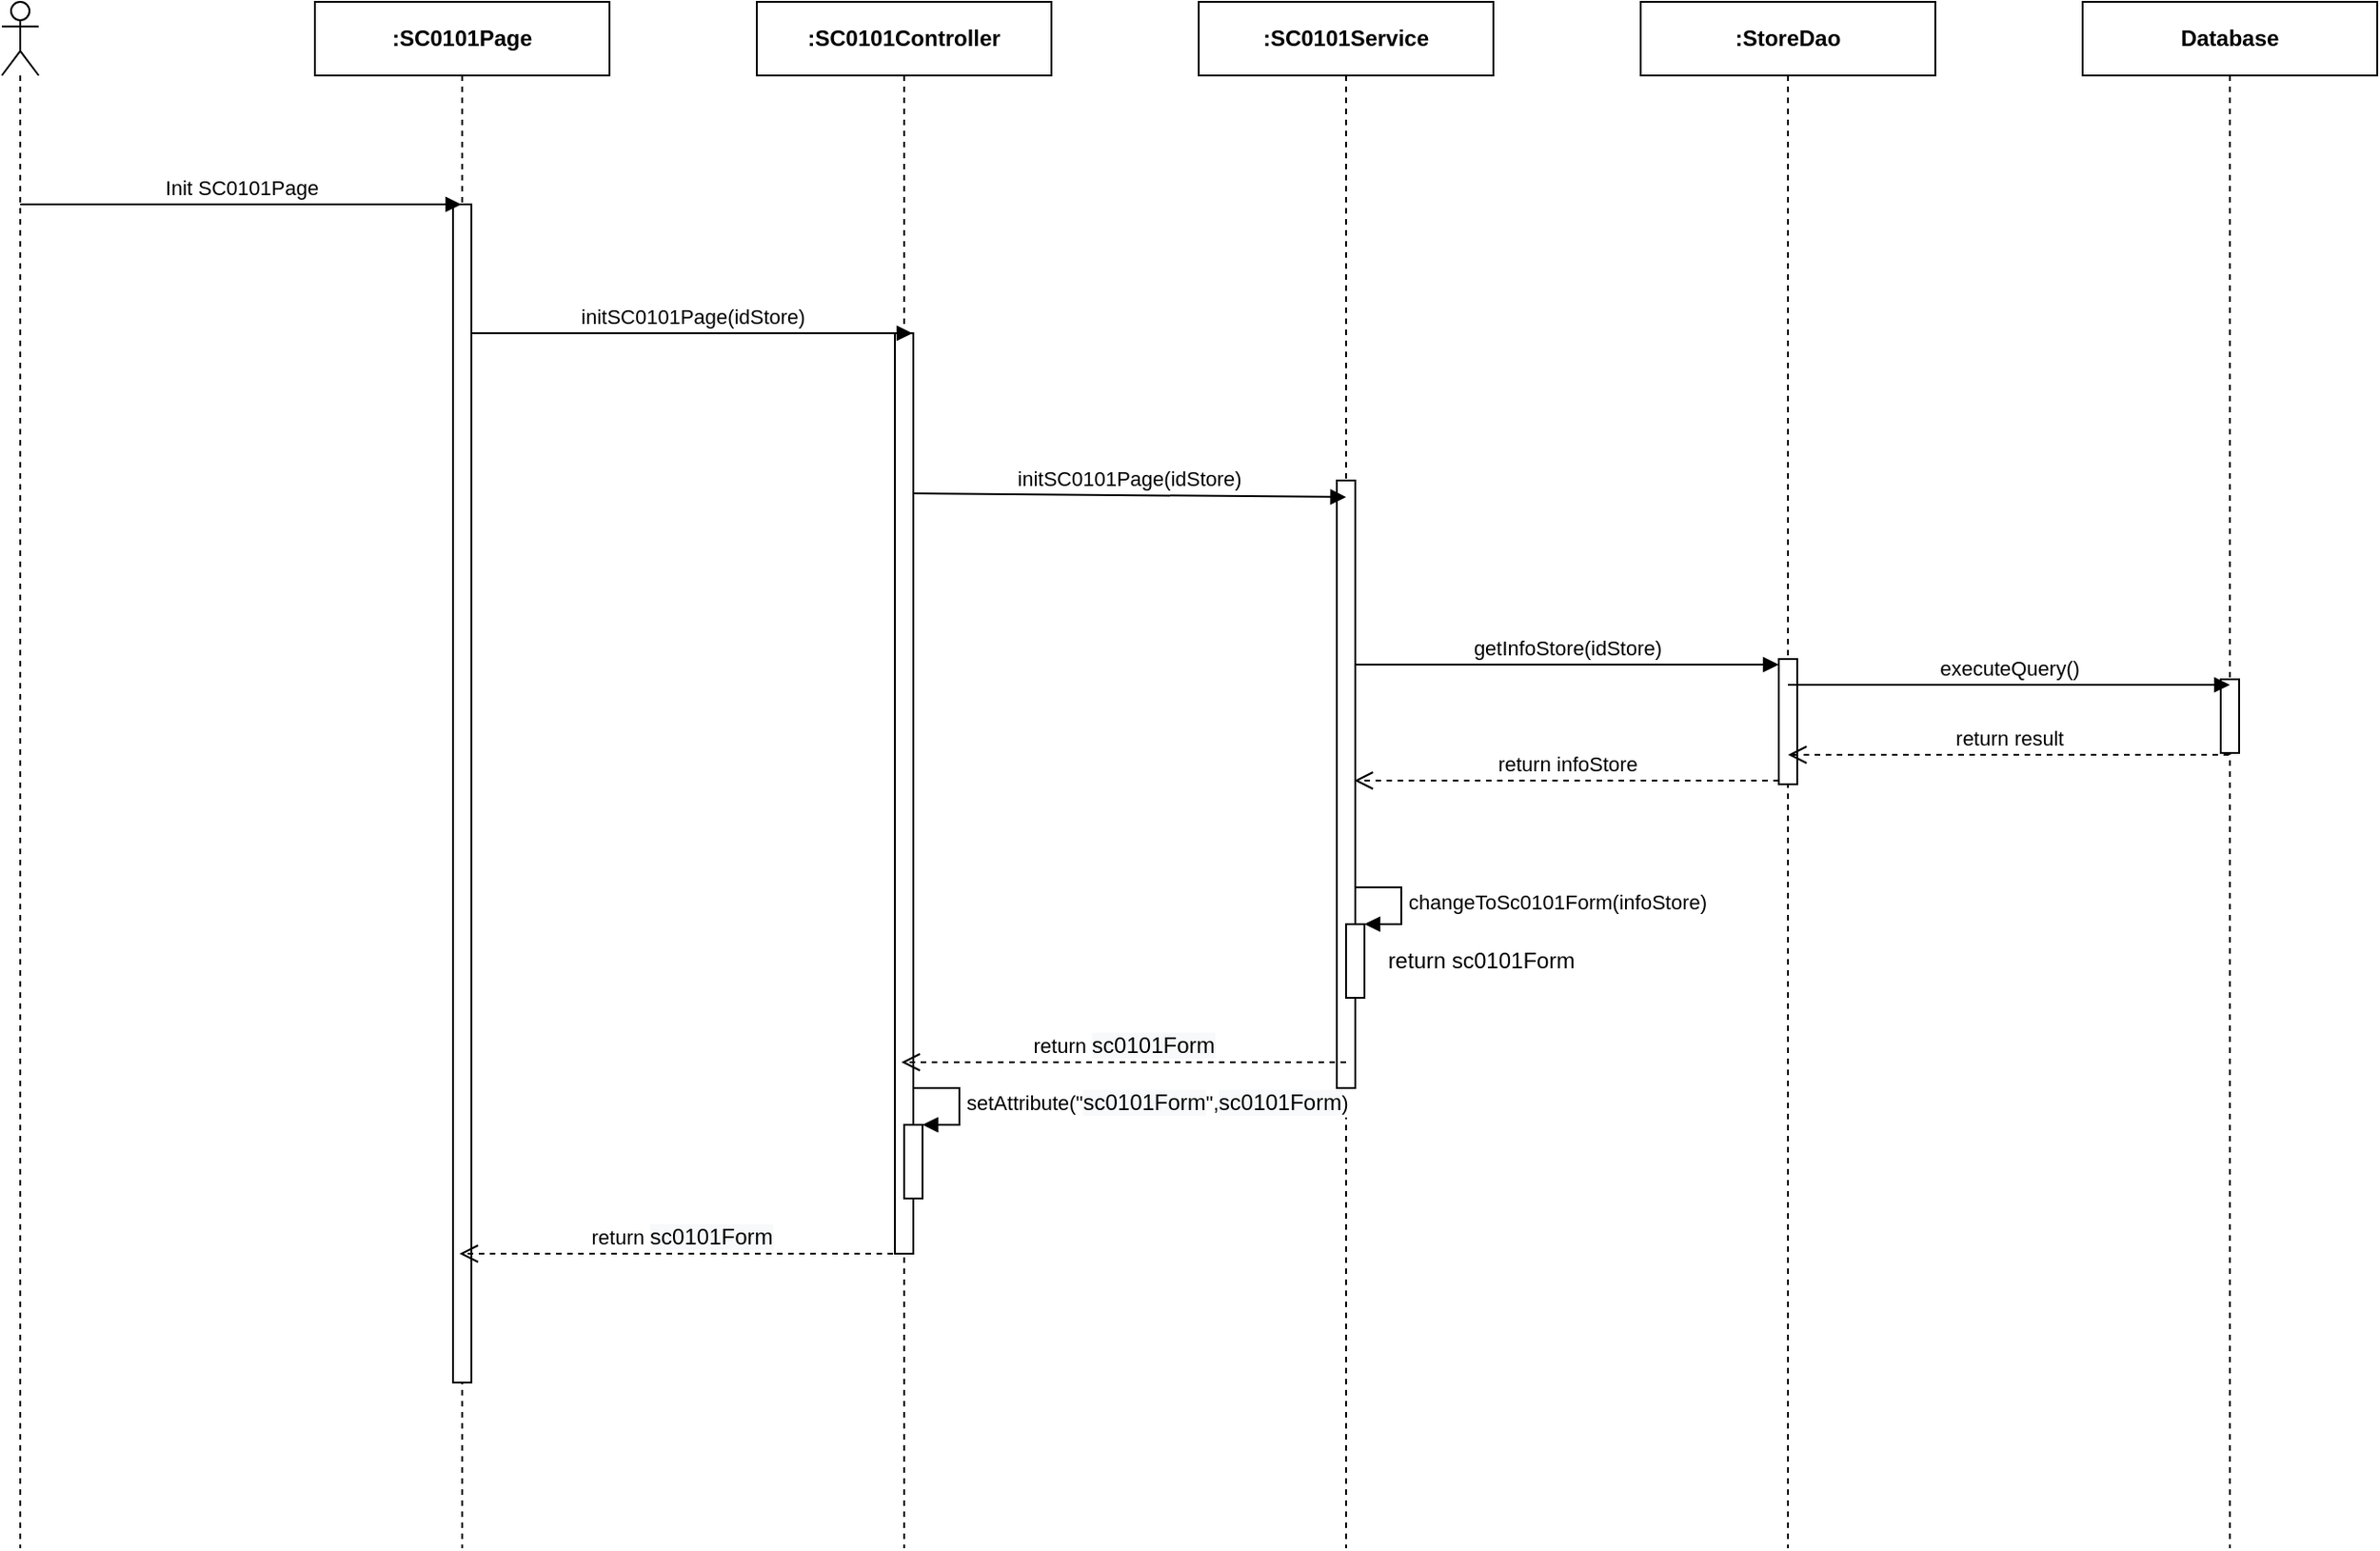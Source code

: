 <mxfile version="14.4.3" type="device" pages="7"><diagram id="pxAPyZuH0A7tJTUks34P" name="Ev01"><mxGraphModel dx="1346" dy="748" grid="1" gridSize="10" guides="1" tooltips="1" connect="1" arrows="1" fold="1" page="1" pageScale="1" pageWidth="850" pageHeight="1100" math="0" shadow="0"><root><mxCell id="0"/><mxCell id="1" parent="0"/><mxCell id="2f_CRd-rj9Xghr50PK_8-1" value="" style="shape=umlLifeline;participant=umlActor;perimeter=lifelinePerimeter;whiteSpace=wrap;html=1;container=1;collapsible=0;recursiveResize=0;verticalAlign=top;spacingTop=36;outlineConnect=0;" parent="1" vertex="1"><mxGeometry x="310" y="80" width="20" height="840" as="geometry"/></mxCell><mxCell id="2f_CRd-rj9Xghr50PK_8-2" value="&lt;b&gt;:SC0101Page&lt;/b&gt;" style="shape=umlLifeline;perimeter=lifelinePerimeter;whiteSpace=wrap;html=1;container=1;collapsible=0;recursiveResize=0;outlineConnect=0;" parent="1" vertex="1"><mxGeometry x="480" y="80" width="160" height="840" as="geometry"/></mxCell><mxCell id="2f_CRd-rj9Xghr50PK_8-3" value="" style="html=1;points=[];perimeter=orthogonalPerimeter;" parent="2f_CRd-rj9Xghr50PK_8-2" vertex="1"><mxGeometry x="75" y="110" width="10" height="640" as="geometry"/></mxCell><mxCell id="2f_CRd-rj9Xghr50PK_8-4" value="&lt;b&gt;:StoreDao&lt;/b&gt;" style="shape=umlLifeline;perimeter=lifelinePerimeter;whiteSpace=wrap;html=1;container=1;collapsible=0;recursiveResize=0;outlineConnect=0;" parent="1" vertex="1"><mxGeometry x="1200" y="80" width="160" height="840" as="geometry"/></mxCell><mxCell id="2f_CRd-rj9Xghr50PK_8-5" value="" style="html=1;points=[];perimeter=orthogonalPerimeter;" parent="2f_CRd-rj9Xghr50PK_8-4" vertex="1"><mxGeometry x="75" y="357" width="10" height="68" as="geometry"/></mxCell><mxCell id="2f_CRd-rj9Xghr50PK_8-26" value="getInfoStore(idStore)" style="html=1;verticalAlign=bottom;endArrow=block;entryX=0;entryY=0;" parent="2f_CRd-rj9Xghr50PK_8-4" edge="1"><mxGeometry relative="1" as="geometry"><mxPoint x="-155.5" y="360" as="sourcePoint"/><mxPoint x="75" y="360" as="targetPoint"/></mxGeometry></mxCell><mxCell id="2f_CRd-rj9Xghr50PK_8-27" value="return infoStore" style="html=1;verticalAlign=bottom;endArrow=open;dashed=1;endSize=8;exitX=0;exitY=0.95;" parent="2f_CRd-rj9Xghr50PK_8-4" edge="1"><mxGeometry relative="1" as="geometry"><mxPoint x="-155.5" y="423.0" as="targetPoint"/><mxPoint x="75" y="423" as="sourcePoint"/></mxGeometry></mxCell><mxCell id="2f_CRd-rj9Xghr50PK_8-6" value="&lt;b&gt;:&lt;/b&gt;&lt;b&gt;SC0101&lt;/b&gt;&lt;b&gt;Service&lt;/b&gt;" style="shape=umlLifeline;perimeter=lifelinePerimeter;whiteSpace=wrap;html=1;container=1;collapsible=0;recursiveResize=0;outlineConnect=0;" parent="1" vertex="1"><mxGeometry x="960" y="80" width="160" height="840" as="geometry"/></mxCell><mxCell id="2f_CRd-rj9Xghr50PK_8-7" value="" style="html=1;points=[];perimeter=orthogonalPerimeter;" parent="2f_CRd-rj9Xghr50PK_8-6" vertex="1"><mxGeometry x="75" y="260" width="10" height="330" as="geometry"/></mxCell><mxCell id="2f_CRd-rj9Xghr50PK_8-8" value="&lt;b&gt;:SC0101Controller&lt;/b&gt;" style="shape=umlLifeline;perimeter=lifelinePerimeter;whiteSpace=wrap;html=1;container=1;collapsible=0;recursiveResize=0;outlineConnect=0;" parent="1" vertex="1"><mxGeometry x="720" y="80" width="160" height="840" as="geometry"/></mxCell><mxCell id="2f_CRd-rj9Xghr50PK_8-9" value="" style="html=1;points=[];perimeter=orthogonalPerimeter;" parent="2f_CRd-rj9Xghr50PK_8-8" vertex="1"><mxGeometry x="75" y="180" width="10" height="500" as="geometry"/></mxCell><mxCell id="2f_CRd-rj9Xghr50PK_8-12" value="Init SC0101Page" style="html=1;verticalAlign=bottom;endArrow=block;" parent="1" target="2f_CRd-rj9Xghr50PK_8-2" edge="1"><mxGeometry width="80" relative="1" as="geometry"><mxPoint x="320" y="190" as="sourcePoint"/><mxPoint x="400" y="190" as="targetPoint"/></mxGeometry></mxCell><mxCell id="2f_CRd-rj9Xghr50PK_8-13" value="initSC0101Page(idStore)" style="html=1;verticalAlign=bottom;endArrow=block;" parent="1" edge="1"><mxGeometry width="80" relative="1" as="geometry"><mxPoint x="565" y="260.0" as="sourcePoint"/><mxPoint x="804.5" y="260.0" as="targetPoint"/></mxGeometry></mxCell><mxCell id="2f_CRd-rj9Xghr50PK_8-14" value="initSC0101Page(idStore)" style="html=1;verticalAlign=bottom;endArrow=block;" parent="1" edge="1"><mxGeometry relative="1" as="geometry"><mxPoint x="805" y="347.0" as="sourcePoint"/><mxPoint x="1040" y="349" as="targetPoint"/></mxGeometry></mxCell><mxCell id="2f_CRd-rj9Xghr50PK_8-15" value="return&amp;nbsp;&lt;span style=&quot;font-size: 12px ; background-color: rgb(248 , 249 , 250)&quot;&gt;sc0101Form&lt;/span&gt;" style="html=1;verticalAlign=bottom;endArrow=open;dashed=1;endSize=8;" parent="1" edge="1"><mxGeometry relative="1" as="geometry"><mxPoint x="798.5" y="656.0" as="targetPoint"/><mxPoint x="1040" y="656" as="sourcePoint"/></mxGeometry></mxCell><mxCell id="2f_CRd-rj9Xghr50PK_8-22" value="" style="html=1;points=[];perimeter=orthogonalPerimeter;" parent="1" vertex="1"><mxGeometry x="1040" y="581" width="10" height="40" as="geometry"/></mxCell><mxCell id="2f_CRd-rj9Xghr50PK_8-23" value="changeToSc0101Form(infoStore)" style="edgeStyle=orthogonalEdgeStyle;html=1;align=left;spacingLeft=2;endArrow=block;rounded=0;entryX=1;entryY=0;" parent="1" target="2f_CRd-rj9Xghr50PK_8-22" edge="1"><mxGeometry relative="1" as="geometry"><mxPoint x="1045" y="561" as="sourcePoint"/><Array as="points"><mxPoint x="1070" y="561"/></Array></mxGeometry></mxCell><mxCell id="2f_CRd-rj9Xghr50PK_8-24" value="return sc0101Form" style="text;html=1;align=center;verticalAlign=middle;resizable=0;points=[];autosize=1;" parent="1" vertex="1"><mxGeometry x="1053" y="591" width="120" height="20" as="geometry"/></mxCell><mxCell id="LEzhXwrcYxAL3WLPRNNw-1" value="&lt;b&gt;Database&lt;/b&gt;" style="shape=umlLifeline;perimeter=lifelinePerimeter;whiteSpace=wrap;html=1;container=1;collapsible=0;recursiveResize=0;outlineConnect=0;" parent="1" vertex="1"><mxGeometry x="1440" y="80" width="160" height="840" as="geometry"/></mxCell><mxCell id="LEzhXwrcYxAL3WLPRNNw-2" value="" style="html=1;points=[];perimeter=orthogonalPerimeter;" parent="LEzhXwrcYxAL3WLPRNNw-1" vertex="1"><mxGeometry x="75" y="368" width="10" height="40" as="geometry"/></mxCell><mxCell id="LEzhXwrcYxAL3WLPRNNw-3" value="executeQuery()" style="html=1;verticalAlign=bottom;endArrow=block;" parent="1" edge="1"><mxGeometry relative="1" as="geometry"><mxPoint x="1280" y="451" as="sourcePoint"/><mxPoint x="1520" y="451" as="targetPoint"/></mxGeometry></mxCell><mxCell id="LEzhXwrcYxAL3WLPRNNw-4" value="return result" style="html=1;verticalAlign=bottom;endArrow=open;dashed=1;endSize=8;" parent="1" edge="1"><mxGeometry relative="1" as="geometry"><mxPoint x="1280" y="489" as="targetPoint"/><mxPoint x="1519.5" y="489" as="sourcePoint"/></mxGeometry></mxCell><mxCell id="0GzT_s09JgMXfGGX6SXz-1" value="return&amp;nbsp;&lt;span style=&quot;font-size: 12px ; background-color: rgb(248 , 249 , 250)&quot;&gt;sc0101Form&lt;/span&gt;" style="html=1;verticalAlign=bottom;endArrow=open;dashed=1;endSize=8;" parent="1" edge="1"><mxGeometry relative="1" as="geometry"><mxPoint x="558.5" y="760.0" as="targetPoint"/><mxPoint x="800" y="760" as="sourcePoint"/></mxGeometry></mxCell><mxCell id="H6Nfmaf7d0zz5fztSeAN-1" value="" style="html=1;points=[];perimeter=orthogonalPerimeter;" vertex="1" parent="1"><mxGeometry x="800" y="690.0" width="10" height="40" as="geometry"/></mxCell><mxCell id="H6Nfmaf7d0zz5fztSeAN-2" value="setAttribute(&quot;&lt;span style=&quot;font-size: 12px ; text-align: center ; background-color: rgb(248 , 249 , 250)&quot;&gt;sc0101Form&lt;/span&gt;&quot;,&lt;span style=&quot;font-size: 12px ; text-align: center ; background-color: rgb(248 , 249 , 250)&quot;&gt;sc0101Form&lt;/span&gt;)" style="edgeStyle=orthogonalEdgeStyle;html=1;align=left;spacingLeft=2;endArrow=block;rounded=0;entryX=1;entryY=0;" edge="1" parent="1" target="H6Nfmaf7d0zz5fztSeAN-1"><mxGeometry relative="1" as="geometry"><mxPoint x="805" y="670" as="sourcePoint"/><Array as="points"><mxPoint x="830" y="670.0"/></Array></mxGeometry></mxCell></root></mxGraphModel></diagram><diagram id="U42TMMrexrNcMdw-oVGy" name="Ev02"><mxGraphModel dx="1346" dy="748" grid="1" gridSize="10" guides="1" tooltips="1" connect="1" arrows="1" fold="1" page="1" pageScale="1" pageWidth="850" pageHeight="1100" math="0" shadow="0"><root><mxCell id="WzPLBZ7UQiExCuRHvYpu-0"/><mxCell id="WzPLBZ7UQiExCuRHvYpu-1" parent="WzPLBZ7UQiExCuRHvYpu-0"/><mxCell id="XwIDMw8iYYp42lEtD9Hl-0" value="" style="shape=umlLifeline;participant=umlActor;perimeter=lifelinePerimeter;whiteSpace=wrap;html=1;container=1;collapsible=0;recursiveResize=0;verticalAlign=top;spacingTop=36;outlineConnect=0;" parent="WzPLBZ7UQiExCuRHvYpu-1" vertex="1"><mxGeometry x="310" y="80" width="20" height="320" as="geometry"/></mxCell><mxCell id="XwIDMw8iYYp42lEtD9Hl-1" value="&lt;b&gt;:SC0101Page&lt;/b&gt;" style="shape=umlLifeline;perimeter=lifelinePerimeter;whiteSpace=wrap;html=1;container=1;collapsible=0;recursiveResize=0;outlineConnect=0;" parent="WzPLBZ7UQiExCuRHvYpu-1" vertex="1"><mxGeometry x="480" y="80" width="160" height="320" as="geometry"/></mxCell><mxCell id="XwIDMw8iYYp42lEtD9Hl-2" value="" style="html=1;points=[];perimeter=orthogonalPerimeter;" parent="XwIDMw8iYYp42lEtD9Hl-1" vertex="1"><mxGeometry x="75" y="110" width="10" height="90" as="geometry"/></mxCell><mxCell id="XwIDMw8iYYp42lEtD9Hl-3" value="&lt;b&gt;:SC0100Page&lt;/b&gt;" style="shape=umlLifeline;perimeter=lifelinePerimeter;whiteSpace=wrap;html=1;container=1;collapsible=0;recursiveResize=0;outlineConnect=0;" parent="WzPLBZ7UQiExCuRHvYpu-1" vertex="1"><mxGeometry x="720" y="80" width="160" height="320" as="geometry"/></mxCell><mxCell id="XwIDMw8iYYp42lEtD9Hl-4" value="Click Button Back" style="html=1;verticalAlign=bottom;endArrow=block;" parent="WzPLBZ7UQiExCuRHvYpu-1" target="XwIDMw8iYYp42lEtD9Hl-1" edge="1"><mxGeometry width="80" relative="1" as="geometry"><mxPoint x="320" y="190" as="sourcePoint"/><mxPoint x="400" y="190" as="targetPoint"/></mxGeometry></mxCell><mxCell id="XwIDMw8iYYp42lEtD9Hl-8" value="changeScreen(&quot;SC0100&quot;)" style="html=1;verticalAlign=bottom;endArrow=block;" parent="WzPLBZ7UQiExCuRHvYpu-1" edge="1"><mxGeometry width="80" relative="1" as="geometry"><mxPoint x="560" y="279" as="sourcePoint"/><mxPoint x="799.5" y="279" as="targetPoint"/></mxGeometry></mxCell></root></mxGraphModel></diagram><diagram id="F6lg7BWRFIp37K4MxIbk" name="Ev03"><mxGraphModel dx="1346" dy="748" grid="1" gridSize="10" guides="1" tooltips="1" connect="1" arrows="1" fold="1" page="1" pageScale="1" pageWidth="850" pageHeight="1100" math="0" shadow="0"><root><mxCell id="VNstsj1RIyfpuTM6AW_m-0"/><mxCell id="VNstsj1RIyfpuTM6AW_m-1" parent="VNstsj1RIyfpuTM6AW_m-0"/><mxCell id="InuURYVwH8U3sh9BOYMj-0" value="" style="shape=umlLifeline;participant=umlActor;perimeter=lifelinePerimeter;whiteSpace=wrap;html=1;container=1;collapsible=0;recursiveResize=0;verticalAlign=top;spacingTop=36;outlineConnect=0;" parent="VNstsj1RIyfpuTM6AW_m-1" vertex="1"><mxGeometry x="310" y="80" width="20" height="320" as="geometry"/></mxCell><mxCell id="InuURYVwH8U3sh9BOYMj-1" value="&lt;b&gt;:SC0101Page&lt;/b&gt;" style="shape=umlLifeline;perimeter=lifelinePerimeter;whiteSpace=wrap;html=1;container=1;collapsible=0;recursiveResize=0;outlineConnect=0;" parent="VNstsj1RIyfpuTM6AW_m-1" vertex="1"><mxGeometry x="480" y="80" width="160" height="320" as="geometry"/></mxCell><mxCell id="InuURYVwH8U3sh9BOYMj-2" value="" style="html=1;points=[];perimeter=orthogonalPerimeter;" parent="InuURYVwH8U3sh9BOYMj-1" vertex="1"><mxGeometry x="75" y="110" width="10" height="160" as="geometry"/></mxCell><mxCell id="InuURYVwH8U3sh9BOYMj-3" value="&lt;b&gt;:SC0103Page&lt;/b&gt;" style="shape=umlLifeline;perimeter=lifelinePerimeter;whiteSpace=wrap;html=1;container=1;collapsible=0;recursiveResize=0;outlineConnect=0;" parent="VNstsj1RIyfpuTM6AW_m-1" vertex="1"><mxGeometry x="720" y="80" width="160" height="320" as="geometry"/></mxCell><mxCell id="InuURYVwH8U3sh9BOYMj-4" value="Click Edit Store" style="html=1;verticalAlign=bottom;endArrow=block;" parent="VNstsj1RIyfpuTM6AW_m-1" target="InuURYVwH8U3sh9BOYMj-1" edge="1"><mxGeometry width="80" relative="1" as="geometry"><mxPoint x="320" y="190" as="sourcePoint"/><mxPoint x="400" y="190" as="targetPoint"/></mxGeometry></mxCell><mxCell id="InuURYVwH8U3sh9BOYMj-5" value="" style="html=1;points=[];perimeter=orthogonalPerimeter;" parent="VNstsj1RIyfpuTM6AW_m-1" vertex="1"><mxGeometry x="560" y="260" width="10" height="40" as="geometry"/></mxCell><mxCell id="InuURYVwH8U3sh9BOYMj-6" value="getStoreId()" style="edgeStyle=orthogonalEdgeStyle;html=1;align=left;spacingLeft=2;endArrow=block;rounded=0;entryX=1;entryY=0;" parent="VNstsj1RIyfpuTM6AW_m-1" target="InuURYVwH8U3sh9BOYMj-5" edge="1"><mxGeometry relative="1" as="geometry"><mxPoint x="565" y="240" as="sourcePoint"/><Array as="points"><mxPoint x="590" y="240"/></Array></mxGeometry></mxCell><mxCell id="InuURYVwH8U3sh9BOYMj-7" value="return idStore" style="text;html=1;align=center;verticalAlign=middle;resizable=0;points=[];autosize=1;" parent="VNstsj1RIyfpuTM6AW_m-1" vertex="1"><mxGeometry x="570" y="260" width="90" height="20" as="geometry"/></mxCell><mxCell id="InuURYVwH8U3sh9BOYMj-8" value="changeScreen(&quot;SC0103&quot;,idStore)" style="html=1;verticalAlign=bottom;endArrow=block;" parent="VNstsj1RIyfpuTM6AW_m-1" target="InuURYVwH8U3sh9BOYMj-3" edge="1"><mxGeometry width="80" relative="1" as="geometry"><mxPoint x="560" y="340" as="sourcePoint"/><mxPoint x="640" y="340" as="targetPoint"/></mxGeometry></mxCell></root></mxGraphModel></diagram><diagram id="235r8u7hTp9czG19Vj2T" name="Ev04"><mxGraphModel dx="1346" dy="748" grid="1" gridSize="10" guides="1" tooltips="1" connect="1" arrows="1" fold="1" page="1" pageScale="1" pageWidth="850" pageHeight="1100" math="0" shadow="0"><root><mxCell id="jZ84Xnv2xqRGQmszmiLB-0"/><mxCell id="jZ84Xnv2xqRGQmszmiLB-1" parent="jZ84Xnv2xqRGQmszmiLB-0"/><mxCell id="15NBJZunnHIWU_iVbuwS-0" value="alt" style="shape=umlFrame;whiteSpace=wrap;html=1;" parent="jZ84Xnv2xqRGQmszmiLB-1" vertex="1"><mxGeometry x="380" y="420" width="1480" height="890" as="geometry"/></mxCell><mxCell id="jLMNQindmZGo-jj_qUBV-28" value="alt" style="shape=umlFrame;whiteSpace=wrap;html=1;" parent="jZ84Xnv2xqRGQmszmiLB-1" vertex="1"><mxGeometry x="420" y="780" width="1400" height="440" as="geometry"/></mxCell><mxCell id="jLMNQindmZGo-jj_qUBV-0" value="&lt;b&gt;Database&lt;/b&gt;" style="shape=umlLifeline;perimeter=lifelinePerimeter;whiteSpace=wrap;html=1;container=1;collapsible=0;recursiveResize=0;outlineConnect=0;" parent="jZ84Xnv2xqRGQmszmiLB-1" vertex="1"><mxGeometry x="1440" y="80" width="160" height="1230" as="geometry"/></mxCell><mxCell id="jLMNQindmZGo-jj_qUBV-1" value="" style="html=1;points=[];perimeter=orthogonalPerimeter;" parent="jLMNQindmZGo-jj_qUBV-0" vertex="1"><mxGeometry x="75" y="610" width="10" height="40" as="geometry"/></mxCell><mxCell id="FQI5yxPw2tboc6ZFuOk_-1" value="&lt;b&gt;:SC0100Page&lt;/b&gt;" style="shape=umlLifeline;perimeter=lifelinePerimeter;whiteSpace=wrap;html=1;container=1;collapsible=0;recursiveResize=0;outlineConnect=0;" parent="jZ84Xnv2xqRGQmszmiLB-1" vertex="1"><mxGeometry x="1680" y="80" width="160" height="1230" as="geometry"/></mxCell><mxCell id="Y7xrWb5esNWNXW7LPQIA-0" value="" style="shape=umlLifeline;participant=umlActor;perimeter=lifelinePerimeter;whiteSpace=wrap;html=1;container=1;collapsible=0;recursiveResize=0;verticalAlign=top;spacingTop=36;outlineConnect=0;" parent="jZ84Xnv2xqRGQmszmiLB-1" vertex="1"><mxGeometry x="310" y="80" width="20" height="1360" as="geometry"/></mxCell><mxCell id="Y7xrWb5esNWNXW7LPQIA-1" value="&lt;b&gt;:SC0101Page&lt;/b&gt;" style="shape=umlLifeline;perimeter=lifelinePerimeter;whiteSpace=wrap;html=1;container=1;collapsible=0;recursiveResize=0;outlineConnect=0;" parent="jZ84Xnv2xqRGQmszmiLB-1" vertex="1"><mxGeometry x="480" y="80" width="160" height="1230" as="geometry"/></mxCell><mxCell id="Y7xrWb5esNWNXW7LPQIA-2" value="" style="html=1;points=[];perimeter=orthogonalPerimeter;" parent="Y7xrWb5esNWNXW7LPQIA-1" vertex="1"><mxGeometry x="75" y="110" width="10" height="830" as="geometry"/></mxCell><mxCell id="Y7xrWb5esNWNXW7LPQIA-3" value="&lt;b&gt;:StoreDao&lt;/b&gt;" style="shape=umlLifeline;perimeter=lifelinePerimeter;whiteSpace=wrap;html=1;container=1;collapsible=0;recursiveResize=0;outlineConnect=0;" parent="jZ84Xnv2xqRGQmszmiLB-1" vertex="1"><mxGeometry x="1200" y="80" width="160" height="1230" as="geometry"/></mxCell><mxCell id="Y7xrWb5esNWNXW7LPQIA-4" value="&lt;b&gt;:&lt;/b&gt;&lt;b&gt;SC0101&lt;/b&gt;&lt;b&gt;Service&lt;/b&gt;" style="shape=umlLifeline;perimeter=lifelinePerimeter;whiteSpace=wrap;html=1;container=1;collapsible=0;recursiveResize=0;outlineConnect=0;" parent="jZ84Xnv2xqRGQmszmiLB-1" vertex="1"><mxGeometry x="960" y="80" width="160" height="1230" as="geometry"/></mxCell><mxCell id="Y7xrWb5esNWNXW7LPQIA-5" value="" style="html=1;points=[];perimeter=orthogonalPerimeter;" parent="Y7xrWb5esNWNXW7LPQIA-4" vertex="1"><mxGeometry x="75" y="220" width="10" height="820" as="geometry"/></mxCell><mxCell id="jLMNQindmZGo-jj_qUBV-32" value="" style="html=1;points=[];perimeter=orthogonalPerimeter;" parent="Y7xrWb5esNWNXW7LPQIA-4" vertex="1"><mxGeometry x="80" y="751" width="10" height="40" as="geometry"/></mxCell><mxCell id="jLMNQindmZGo-jj_qUBV-33" value="setListErrorCode()" style="edgeStyle=orthogonalEdgeStyle;html=1;align=left;spacingLeft=2;endArrow=block;rounded=0;entryX=1;entryY=0;" parent="Y7xrWb5esNWNXW7LPQIA-4" target="jLMNQindmZGo-jj_qUBV-32" edge="1"><mxGeometry relative="1" as="geometry"><mxPoint x="85" y="731" as="sourcePoint"/><Array as="points"><mxPoint x="110" y="731"/></Array></mxGeometry></mxCell><mxCell id="jLMNQindmZGo-jj_qUBV-34" value="return listErrorCode" style="text;html=1;align=center;verticalAlign=middle;resizable=0;points=[];autosize=1;" parent="Y7xrWb5esNWNXW7LPQIA-4" vertex="1"><mxGeometry x="93" y="761" width="120" height="20" as="geometry"/></mxCell><mxCell id="jLMNQindmZGo-jj_qUBV-31" value="return listErrorCode" style="html=1;verticalAlign=bottom;endArrow=open;dashed=1;endSize=8;" parent="Y7xrWb5esNWNXW7LPQIA-4" edge="1"><mxGeometry relative="1" as="geometry"><mxPoint x="-160.5" y="824.0" as="targetPoint"/><mxPoint x="81" y="824" as="sourcePoint"/></mxGeometry></mxCell><mxCell id="Y7xrWb5esNWNXW7LPQIA-6" value="&lt;b&gt;:SC0101Controller&lt;/b&gt;" style="shape=umlLifeline;perimeter=lifelinePerimeter;whiteSpace=wrap;html=1;container=1;collapsible=0;recursiveResize=0;outlineConnect=0;" parent="jZ84Xnv2xqRGQmszmiLB-1" vertex="1"><mxGeometry x="720" y="80" width="160" height="1230" as="geometry"/></mxCell><mxCell id="Y7xrWb5esNWNXW7LPQIA-7" value="" style="html=1;points=[];perimeter=orthogonalPerimeter;" parent="Y7xrWb5esNWNXW7LPQIA-6" vertex="1"><mxGeometry x="75" y="170" width="10" height="930" as="geometry"/></mxCell><mxCell id="Y7xrWb5esNWNXW7LPQIA-8" value="Click Delete Button" style="html=1;verticalAlign=bottom;endArrow=block;" parent="jZ84Xnv2xqRGQmszmiLB-1" target="Y7xrWb5esNWNXW7LPQIA-1" edge="1"><mxGeometry width="80" relative="1" as="geometry"><mxPoint x="320" y="190" as="sourcePoint"/><mxPoint x="400" y="190" as="targetPoint"/></mxGeometry></mxCell><mxCell id="Y7xrWb5esNWNXW7LPQIA-9" value="doDeleteStore(idStore)" style="html=1;verticalAlign=bottom;endArrow=block;" parent="jZ84Xnv2xqRGQmszmiLB-1" edge="1"><mxGeometry width="80" relative="1" as="geometry"><mxPoint x="560" y="253" as="sourcePoint"/><mxPoint x="799.5" y="253" as="targetPoint"/></mxGeometry></mxCell><mxCell id="Y7xrWb5esNWNXW7LPQIA-10" value="checkBusinessDeleteStore(idStore)" style="html=1;verticalAlign=bottom;endArrow=block;" parent="jZ84Xnv2xqRGQmszmiLB-1" edge="1"><mxGeometry relative="1" as="geometry"><mxPoint x="805" y="300.0" as="sourcePoint"/><mxPoint x="1040" y="302" as="targetPoint"/></mxGeometry></mxCell><mxCell id="Y7xrWb5esNWNXW7LPQIA-11" value="return listErrorCode" style="html=1;verticalAlign=bottom;endArrow=open;dashed=1;endSize=8;" parent="jZ84Xnv2xqRGQmszmiLB-1" edge="1"><mxGeometry relative="1" as="geometry"><mxPoint x="798.5" y="385.0" as="targetPoint"/><mxPoint x="1039.5" y="385" as="sourcePoint"/></mxGeometry></mxCell><mxCell id="Y7xrWb5esNWNXW7LPQIA-17" value="doDeleteStore(idStore)" style="html=1;verticalAlign=bottom;endArrow=block;" parent="jZ84Xnv2xqRGQmszmiLB-1" edge="1"><mxGeometry relative="1" as="geometry"><mxPoint x="798.5" y="610" as="sourcePoint"/><mxPoint x="1039.5" y="610" as="targetPoint"/></mxGeometry></mxCell><mxCell id="Y7xrWb5esNWNXW7LPQIA-19" value="" style="html=1;points=[];perimeter=orthogonalPerimeter;" parent="jZ84Xnv2xqRGQmszmiLB-1" vertex="1"><mxGeometry x="1040" y="330" width="10" height="40" as="geometry"/></mxCell><mxCell id="Y7xrWb5esNWNXW7LPQIA-20" value="&lt;span style=&quot;text-align: center&quot;&gt;checkBusinessDeleteStore(idStore)&lt;/span&gt;" style="edgeStyle=orthogonalEdgeStyle;html=1;align=left;spacingLeft=2;endArrow=block;rounded=0;entryX=1;entryY=0;" parent="jZ84Xnv2xqRGQmszmiLB-1" edge="1"><mxGeometry relative="1" as="geometry"><mxPoint x="1045" y="316.0" as="sourcePoint"/><Array as="points"><mxPoint x="1070" y="316"/></Array><mxPoint x="1050" y="336" as="targetPoint"/></mxGeometry></mxCell><mxCell id="Y7xrWb5esNWNXW7LPQIA-21" value="return listErrorCode" style="text;html=1;align=center;verticalAlign=middle;resizable=0;points=[];autosize=1;" parent="jZ84Xnv2xqRGQmszmiLB-1" vertex="1"><mxGeometry x="1050" y="336" width="120" height="20" as="geometry"/></mxCell><mxCell id="Y7xrWb5esNWNXW7LPQIA-22" value="" style="html=1;points=[];perimeter=orthogonalPerimeter;" parent="jZ84Xnv2xqRGQmszmiLB-1" vertex="1"><mxGeometry x="1275" y="674" width="10" height="80" as="geometry"/></mxCell><mxCell id="Y7xrWb5esNWNXW7LPQIA-23" value="doDeleteStore(idStore)" style="html=1;verticalAlign=bottom;endArrow=block;entryX=0;entryY=0;" parent="jZ84Xnv2xqRGQmszmiLB-1" target="Y7xrWb5esNWNXW7LPQIA-22" edge="1"><mxGeometry relative="1" as="geometry"><mxPoint x="1039.324" y="674" as="sourcePoint"/></mxGeometry></mxCell><mxCell id="Y7xrWb5esNWNXW7LPQIA-24" value="return result" style="html=1;verticalAlign=bottom;endArrow=open;dashed=1;endSize=8;exitX=0;exitY=0.95;" parent="jZ84Xnv2xqRGQmszmiLB-1" source="Y7xrWb5esNWNXW7LPQIA-22" edge="1"><mxGeometry relative="1" as="geometry"><mxPoint x="1039.324" y="750.0" as="targetPoint"/></mxGeometry></mxCell><mxCell id="FQI5yxPw2tboc6ZFuOk_-0" value="dispatch" style="html=1;verticalAlign=bottom;endArrow=block;" parent="jZ84Xnv2xqRGQmszmiLB-1" edge="1"><mxGeometry width="80" relative="1" as="geometry"><mxPoint x="800" y="1160" as="sourcePoint"/><mxPoint x="1760" y="1160" as="targetPoint"/></mxGeometry></mxCell><mxCell id="15NBJZunnHIWU_iVbuwS-1" value="&lt;b&gt;&lt;span style=&quot;font-size: 11px ; background-color: rgb(255 , 255 , 255)&quot;&gt;[listErrorCode&amp;nbsp;&lt;/span&gt;not null]&lt;/b&gt;" style="text;html=1;align=center;verticalAlign=middle;resizable=0;points=[];autosize=1;" parent="jZ84Xnv2xqRGQmszmiLB-1" vertex="1"><mxGeometry x="390" y="465.41" width="140" height="20" as="geometry"/></mxCell><mxCell id="15NBJZunnHIWU_iVbuwS-2" value="" style="html=1;points=[];perimeter=orthogonalPerimeter;" parent="jZ84Xnv2xqRGQmszmiLB-1" vertex="1"><mxGeometry x="800" y="465.41" width="10" height="40" as="geometry"/></mxCell><mxCell id="15NBJZunnHIWU_iVbuwS-3" value="setErrorMes(listErrorCode)" style="edgeStyle=orthogonalEdgeStyle;html=1;align=left;spacingLeft=2;endArrow=block;rounded=0;entryX=1;entryY=0;" parent="jZ84Xnv2xqRGQmszmiLB-1" target="15NBJZunnHIWU_iVbuwS-2" edge="1"><mxGeometry relative="1" as="geometry"><mxPoint x="805" y="445.41" as="sourcePoint"/><Array as="points"><mxPoint x="830" y="445.41"/></Array></mxGeometry></mxCell><mxCell id="15NBJZunnHIWU_iVbuwS-4" value="return&amp;nbsp;&lt;span style=&quot;font-size: 12px ; background-color: rgb(248 , 249 , 250)&quot;&gt;errorObj&lt;/span&gt;" style="html=1;verticalAlign=bottom;endArrow=open;dashed=1;endSize=8;" parent="jZ84Xnv2xqRGQmszmiLB-1" edge="1"><mxGeometry relative="1" as="geometry"><mxPoint x="795" y="525.41" as="sourcePoint"/><mxPoint x="560" y="525.41" as="targetPoint"/></mxGeometry></mxCell><mxCell id="15NBJZunnHIWU_iVbuwS-5" value="return errorObj" style="text;html=1;align=center;verticalAlign=middle;resizable=0;points=[];autosize=1;" parent="jZ84Xnv2xqRGQmszmiLB-1" vertex="1"><mxGeometry x="810" y="475.41" width="90" height="20" as="geometry"/></mxCell><mxCell id="15NBJZunnHIWU_iVbuwS-12" value="" style="html=1;points=[];perimeter=orthogonalPerimeter;" parent="jZ84Xnv2xqRGQmszmiLB-1" vertex="1"><mxGeometry x="800" y="955" width="10" height="40" as="geometry"/></mxCell><mxCell id="15NBJZunnHIWU_iVbuwS-13" value="setErrorMes(listErrorCode)" style="edgeStyle=orthogonalEdgeStyle;html=1;align=left;spacingLeft=2;endArrow=block;rounded=0;entryX=1;entryY=0;" parent="jZ84Xnv2xqRGQmszmiLB-1" target="15NBJZunnHIWU_iVbuwS-12" edge="1"><mxGeometry relative="1" as="geometry"><mxPoint x="805" y="935.0" as="sourcePoint"/><Array as="points"><mxPoint x="830" y="935"/></Array></mxGeometry></mxCell><mxCell id="15NBJZunnHIWU_iVbuwS-14" value="return&amp;nbsp;&lt;span style=&quot;font-size: 12px ; background-color: rgb(248 , 249 , 250)&quot;&gt;errorObj&lt;/span&gt;" style="html=1;verticalAlign=bottom;endArrow=open;dashed=1;endSize=8;" parent="jZ84Xnv2xqRGQmszmiLB-1" edge="1"><mxGeometry relative="1" as="geometry"><mxPoint x="795" y="1015.0" as="sourcePoint"/><mxPoint x="560" y="1015.0" as="targetPoint"/></mxGeometry></mxCell><mxCell id="15NBJZunnHIWU_iVbuwS-15" value="return errorObj" style="text;html=1;align=center;verticalAlign=middle;resizable=0;points=[];autosize=1;" parent="jZ84Xnv2xqRGQmszmiLB-1" vertex="1"><mxGeometry x="810" y="965" width="90" height="20" as="geometry"/></mxCell><mxCell id="jLMNQindmZGo-jj_qUBV-2" value="executeQuery()" style="html=1;verticalAlign=bottom;endArrow=block;" parent="jZ84Xnv2xqRGQmszmiLB-1" edge="1"><mxGeometry relative="1" as="geometry"><mxPoint x="1280" y="693" as="sourcePoint"/><mxPoint x="1520" y="693" as="targetPoint"/></mxGeometry></mxCell><mxCell id="jLMNQindmZGo-jj_qUBV-3" value="return result" style="html=1;verticalAlign=bottom;endArrow=open;dashed=1;endSize=8;" parent="jZ84Xnv2xqRGQmszmiLB-1" edge="1"><mxGeometry relative="1" as="geometry"><mxPoint x="1280" y="731" as="targetPoint"/><mxPoint x="1519.5" y="731" as="sourcePoint"/></mxGeometry></mxCell><mxCell id="jLMNQindmZGo-jj_qUBV-4" value="" style="endArrow=none;dashed=1;html=1;exitX=0.002;exitY=0.144;exitDx=0;exitDy=0;exitPerimeter=0;entryX=1.002;entryY=0.145;entryDx=0;entryDy=0;entryPerimeter=0;" parent="jZ84Xnv2xqRGQmszmiLB-1" source="15NBJZunnHIWU_iVbuwS-0" target="15NBJZunnHIWU_iVbuwS-0" edge="1"><mxGeometry width="50" height="50" relative="1" as="geometry"><mxPoint x="910" y="650" as="sourcePoint"/><mxPoint x="1610" y="561" as="targetPoint"/></mxGeometry></mxCell><mxCell id="jLMNQindmZGo-jj_qUBV-5" value="&lt;b&gt;&lt;span style=&quot;font-size: 11px ; background-color: rgb(255 , 255 , 255)&quot;&gt;[listErrorCode&amp;nbsp;&lt;/span&gt;is null]&lt;/b&gt;" style="text;html=1;align=center;verticalAlign=middle;resizable=0;points=[];autosize=1;" parent="jZ84Xnv2xqRGQmszmiLB-1" vertex="1"><mxGeometry x="395" y="590" width="130" height="20" as="geometry"/></mxCell><mxCell id="jLMNQindmZGo-jj_qUBV-35" value="[result &amp;gt; 0]" style="text;html=1;align=center;verticalAlign=middle;resizable=0;points=[];autosize=1;fontStyle=1" parent="jZ84Xnv2xqRGQmszmiLB-1" vertex="1"><mxGeometry x="450" y="1065" width="80" height="20" as="geometry"/></mxCell><mxCell id="jLMNQindmZGo-jj_qUBV-36" value="return" style="html=1;verticalAlign=bottom;endArrow=open;dashed=1;endSize=8;" parent="jZ84Xnv2xqRGQmszmiLB-1" edge="1"><mxGeometry relative="1" as="geometry"><mxPoint x="798.5" y="1096.0" as="targetPoint"/><mxPoint x="1040" y="1096.0" as="sourcePoint"/></mxGeometry></mxCell><mxCell id="jLMNQindmZGo-jj_qUBV-37" value="" style="endArrow=none;dashed=1;html=1;entryX=1;entryY=0.396;entryDx=0;entryDy=0;entryPerimeter=0;" parent="jZ84Xnv2xqRGQmszmiLB-1" edge="1"><mxGeometry width="50" height="50" relative="1" as="geometry"><mxPoint x="420" y="1051" as="sourcePoint"/><mxPoint x="1820" y="1050.8" as="targetPoint"/></mxGeometry></mxCell><mxCell id="jLMNQindmZGo-jj_qUBV-38" value="[result &amp;lt;= 0]" style="text;html=1;align=center;verticalAlign=middle;resizable=0;points=[];autosize=1;fontStyle=1" parent="jZ84Xnv2xqRGQmszmiLB-1" vertex="1"><mxGeometry x="450" y="830" width="80" height="20" as="geometry"/></mxCell></root></mxGraphModel></diagram><diagram id="ecZNYJ1fkIpV3w188h0Z" name="Ev05"><mxGraphModel dx="1346" dy="748" grid="1" gridSize="10" guides="1" tooltips="1" connect="1" arrows="1" fold="1" page="1" pageScale="1" pageWidth="850" pageHeight="1100" math="0" shadow="0"><root><mxCell id="iIvxzJ9y7W-8Mo1v1d3s-0"/><mxCell id="iIvxzJ9y7W-8Mo1v1d3s-1" parent="iIvxzJ9y7W-8Mo1v1d3s-0"/><mxCell id="p2XWPqBLLeQHmyPYrTs_-0" value="" style="html=1;points=[];perimeter=orthogonalPerimeter;" parent="iIvxzJ9y7W-8Mo1v1d3s-1" vertex="1"><mxGeometry x="1515" y="799" width="10" height="40" as="geometry"/></mxCell><mxCell id="p2XWPqBLLeQHmyPYrTs_-1" value="alt" style="shape=umlFrame;whiteSpace=wrap;html=1;" parent="iIvxzJ9y7W-8Mo1v1d3s-1" vertex="1"><mxGeometry x="360" y="515" width="1240" height="845" as="geometry"/></mxCell><mxCell id="madAXkABoSVUAM-jcw7x-63" value="" style="shape=umlLifeline;participant=umlActor;perimeter=lifelinePerimeter;whiteSpace=wrap;html=1;container=1;collapsible=0;recursiveResize=0;verticalAlign=top;spacingTop=36;outlineConnect=0;" parent="iIvxzJ9y7W-8Mo1v1d3s-1" vertex="1"><mxGeometry x="310" y="80" width="20" height="1280" as="geometry"/></mxCell><mxCell id="madAXkABoSVUAM-jcw7x-64" value="&lt;b&gt;:SC0101Page&lt;/b&gt;" style="shape=umlLifeline;perimeter=lifelinePerimeter;whiteSpace=wrap;html=1;container=1;collapsible=0;recursiveResize=0;outlineConnect=0;" parent="iIvxzJ9y7W-8Mo1v1d3s-1" vertex="1"><mxGeometry x="480" y="80" width="160" height="1280" as="geometry"/></mxCell><mxCell id="madAXkABoSVUAM-jcw7x-65" value="" style="html=1;points=[];perimeter=orthogonalPerimeter;" parent="madAXkABoSVUAM-jcw7x-64" vertex="1"><mxGeometry x="75" y="110" width="10" height="1100" as="geometry"/></mxCell><mxCell id="madAXkABoSVUAM-jcw7x-66" value="&lt;b&gt;:ShelfDao&lt;/b&gt;" style="shape=umlLifeline;perimeter=lifelinePerimeter;whiteSpace=wrap;html=1;container=1;collapsible=0;recursiveResize=0;outlineConnect=0;" parent="iIvxzJ9y7W-8Mo1v1d3s-1" vertex="1"><mxGeometry x="1200.68" y="80" width="160" height="1280" as="geometry"/></mxCell><mxCell id="madAXkABoSVUAM-jcw7x-67" value="&lt;b&gt;:&lt;/b&gt;&lt;b&gt;SC0101&lt;/b&gt;&lt;b&gt;Service&lt;/b&gt;" style="shape=umlLifeline;perimeter=lifelinePerimeter;whiteSpace=wrap;html=1;container=1;collapsible=0;recursiveResize=0;outlineConnect=0;" parent="iIvxzJ9y7W-8Mo1v1d3s-1" vertex="1"><mxGeometry x="958.5" y="80" width="161.5" height="1280" as="geometry"/></mxCell><mxCell id="madAXkABoSVUAM-jcw7x-68" value="" style="html=1;points=[];perimeter=orthogonalPerimeter;" parent="madAXkABoSVUAM-jcw7x-67" vertex="1"><mxGeometry x="75" y="270" width="10" height="830" as="geometry"/></mxCell><mxCell id="madAXkABoSVUAM-jcw7x-70" value="&lt;b&gt;:SC0101Controller&lt;/b&gt;" style="shape=umlLifeline;perimeter=lifelinePerimeter;whiteSpace=wrap;html=1;container=1;collapsible=0;recursiveResize=0;outlineConnect=0;" parent="iIvxzJ9y7W-8Mo1v1d3s-1" vertex="1"><mxGeometry x="720" y="80" width="160" height="1280" as="geometry"/></mxCell><mxCell id="madAXkABoSVUAM-jcw7x-71" value="" style="html=1;points=[];perimeter=orthogonalPerimeter;" parent="madAXkABoSVUAM-jcw7x-70" vertex="1"><mxGeometry x="75" y="195" width="10" height="1015" as="geometry"/></mxCell><mxCell id="madAXkABoSVUAM-jcw7x-72" value="Click Button Add Shelf" style="html=1;verticalAlign=bottom;endArrow=block;" parent="iIvxzJ9y7W-8Mo1v1d3s-1" target="madAXkABoSVUAM-jcw7x-64" edge="1"><mxGeometry width="80" relative="1" as="geometry"><mxPoint x="320" y="190" as="sourcePoint"/><mxPoint x="400" y="190" as="targetPoint"/></mxGeometry></mxCell><mxCell id="madAXkABoSVUAM-jcw7x-73" value="doAddShelf(idStore,idShelf)" style="html=1;verticalAlign=bottom;endArrow=block;" parent="iIvxzJ9y7W-8Mo1v1d3s-1" edge="1"><mxGeometry width="80" relative="1" as="geometry"><mxPoint x="560" y="278" as="sourcePoint"/><mxPoint x="799.5" y="278" as="targetPoint"/></mxGeometry></mxCell><mxCell id="madAXkABoSVUAM-jcw7x-81" value="checkBusinessAddShelf(idStore,idShelf)" style="html=1;verticalAlign=bottom;endArrow=block;" parent="iIvxzJ9y7W-8Mo1v1d3s-1" edge="1"><mxGeometry relative="1" as="geometry"><mxPoint x="805" y="355.0" as="sourcePoint"/><mxPoint x="1040" y="357" as="targetPoint"/></mxGeometry></mxCell><mxCell id="madAXkABoSVUAM-jcw7x-82" value="return listErrorCode" style="html=1;verticalAlign=bottom;endArrow=open;dashed=1;endSize=8;" parent="iIvxzJ9y7W-8Mo1v1d3s-1" edge="1"><mxGeometry relative="1" as="geometry"><mxPoint x="798.5" y="440.0" as="targetPoint"/><mxPoint x="1040" y="440" as="sourcePoint"/></mxGeometry></mxCell><mxCell id="madAXkABoSVUAM-jcw7x-88" value="doAddShelf(idStore,idShelf)" style="html=1;verticalAlign=bottom;endArrow=block;" parent="iIvxzJ9y7W-8Mo1v1d3s-1" edge="1"><mxGeometry relative="1" as="geometry"><mxPoint x="798.5" y="715" as="sourcePoint"/><mxPoint x="1040" y="715" as="targetPoint"/></mxGeometry></mxCell><mxCell id="madAXkABoSVUAM-jcw7x-90" value="" style="html=1;points=[];perimeter=orthogonalPerimeter;" parent="iIvxzJ9y7W-8Mo1v1d3s-1" vertex="1"><mxGeometry x="1040" y="390" width="10" height="40" as="geometry"/></mxCell><mxCell id="madAXkABoSVUAM-jcw7x-91" value="&lt;span style=&quot;text-align: center&quot;&gt;checkBusinessAddShelf(i&lt;/span&gt;&lt;span style=&quot;text-align: center&quot;&gt;dStore,i&lt;/span&gt;&lt;span style=&quot;text-align: center&quot;&gt;dShelf)&lt;/span&gt;" style="edgeStyle=orthogonalEdgeStyle;html=1;align=left;spacingLeft=2;endArrow=block;rounded=0;entryX=1;entryY=0;" parent="iIvxzJ9y7W-8Mo1v1d3s-1" target="madAXkABoSVUAM-jcw7x-90" edge="1"><mxGeometry relative="1" as="geometry"><mxPoint x="1045" y="370.0" as="sourcePoint"/><Array as="points"><mxPoint x="1070" y="370"/></Array></mxGeometry></mxCell><mxCell id="madAXkABoSVUAM-jcw7x-92" value="return listErrorCode" style="text;html=1;align=center;verticalAlign=middle;resizable=0;points=[];autosize=1;" parent="iIvxzJ9y7W-8Mo1v1d3s-1" vertex="1"><mxGeometry x="1050" y="400" width="120" height="20" as="geometry"/></mxCell><mxCell id="madAXkABoSVUAM-jcw7x-96" value="" style="html=1;points=[];perimeter=orthogonalPerimeter;" parent="iIvxzJ9y7W-8Mo1v1d3s-1" vertex="1"><mxGeometry x="1275.68" y="781" width="10" height="80" as="geometry"/></mxCell><mxCell id="madAXkABoSVUAM-jcw7x-97" value="doAddShelf(idStore,idShelf)" style="html=1;verticalAlign=bottom;endArrow=block;entryX=0;entryY=0;" parent="iIvxzJ9y7W-8Mo1v1d3s-1" target="madAXkABoSVUAM-jcw7x-96" edge="1"><mxGeometry relative="1" as="geometry"><mxPoint x="1040.004" y="781" as="sourcePoint"/></mxGeometry></mxCell><mxCell id="madAXkABoSVUAM-jcw7x-98" value="return result" style="html=1;verticalAlign=bottom;endArrow=open;dashed=1;endSize=8;exitX=0;exitY=0.95;" parent="iIvxzJ9y7W-8Mo1v1d3s-1" source="madAXkABoSVUAM-jcw7x-96" edge="1"><mxGeometry relative="1" as="geometry"><mxPoint x="1040.004" y="857" as="targetPoint"/></mxGeometry></mxCell><mxCell id="_qdtpY-_T8_pnTb140IF-0" value="alt" style="shape=umlFrame;whiteSpace=wrap;html=1;" parent="iIvxzJ9y7W-8Mo1v1d3s-1" vertex="1"><mxGeometry x="360" y="515" width="1240" height="845" as="geometry"/></mxCell><mxCell id="_qdtpY-_T8_pnTb140IF-1" value="&lt;b&gt;&lt;span style=&quot;font-size: 11px ; background-color: rgb(255 , 255 , 255)&quot;&gt;[listErrorCode&amp;nbsp;&lt;/span&gt;not null]&lt;/b&gt;" style="text;html=1;align=center;verticalAlign=middle;resizable=0;points=[];autosize=1;" parent="iIvxzJ9y7W-8Mo1v1d3s-1" vertex="1"><mxGeometry x="390" y="560.41" width="140" height="20" as="geometry"/></mxCell><mxCell id="_qdtpY-_T8_pnTb140IF-2" value="" style="html=1;points=[];perimeter=orthogonalPerimeter;" parent="iIvxzJ9y7W-8Mo1v1d3s-1" vertex="1"><mxGeometry x="800" y="560.41" width="10" height="40" as="geometry"/></mxCell><mxCell id="_qdtpY-_T8_pnTb140IF-3" value="setErrorMes(listErrorCode)" style="edgeStyle=orthogonalEdgeStyle;html=1;align=left;spacingLeft=2;endArrow=block;rounded=0;entryX=1;entryY=0;" parent="iIvxzJ9y7W-8Mo1v1d3s-1" target="_qdtpY-_T8_pnTb140IF-2" edge="1"><mxGeometry relative="1" as="geometry"><mxPoint x="805" y="540.41" as="sourcePoint"/><Array as="points"><mxPoint x="830" y="540.41"/></Array></mxGeometry></mxCell><mxCell id="_qdtpY-_T8_pnTb140IF-4" value="return&amp;nbsp;&lt;span style=&quot;font-size: 12px ; background-color: rgb(248 , 249 , 250)&quot;&gt;errorObj&lt;/span&gt;" style="html=1;verticalAlign=bottom;endArrow=open;dashed=1;endSize=8;" parent="iIvxzJ9y7W-8Mo1v1d3s-1" edge="1"><mxGeometry relative="1" as="geometry"><mxPoint x="795" y="620.41" as="sourcePoint"/><mxPoint x="560" y="620.41" as="targetPoint"/></mxGeometry></mxCell><mxCell id="_qdtpY-_T8_pnTb140IF-5" value="return errorObj" style="text;html=1;align=center;verticalAlign=middle;resizable=0;points=[];autosize=1;" parent="iIvxzJ9y7W-8Mo1v1d3s-1" vertex="1"><mxGeometry x="810" y="570.41" width="90" height="20" as="geometry"/></mxCell><mxCell id="_qdtpY-_T8_pnTb140IF-6" value="" style="endArrow=none;dashed=1;html=1;exitX=0.002;exitY=0.144;exitDx=0;exitDy=0;exitPerimeter=0;" parent="iIvxzJ9y7W-8Mo1v1d3s-1" edge="1"><mxGeometry width="50" height="50" relative="1" as="geometry"><mxPoint x="362.08" y="654.16" as="sourcePoint"/><mxPoint x="1605" y="650" as="targetPoint"/></mxGeometry></mxCell><mxCell id="_qdtpY-_T8_pnTb140IF-7" value="&lt;b&gt;&lt;span style=&quot;font-size: 11px ; background-color: rgb(255 , 255 , 255)&quot;&gt;[listErrorCode&amp;nbsp;&lt;/span&gt;is null]&lt;/b&gt;" style="text;html=1;align=center;verticalAlign=middle;resizable=0;points=[];autosize=1;" parent="iIvxzJ9y7W-8Mo1v1d3s-1" vertex="1"><mxGeometry x="395" y="685" width="130" height="20" as="geometry"/></mxCell><mxCell id="enQoMVBuPRKv1D6HfmPB-0" value="alt" style="shape=umlFrame;whiteSpace=wrap;html=1;" parent="iIvxzJ9y7W-8Mo1v1d3s-1" vertex="1"><mxGeometry x="420" y="900" width="820" height="410" as="geometry"/></mxCell><mxCell id="enQoMVBuPRKv1D6HfmPB-1" value="" style="html=1;points=[];perimeter=orthogonalPerimeter;" parent="iIvxzJ9y7W-8Mo1v1d3s-1" vertex="1"><mxGeometry x="1040" y="1100" width="10" height="40" as="geometry"/></mxCell><mxCell id="enQoMVBuPRKv1D6HfmPB-2" value="setListErrorCode()" style="edgeStyle=orthogonalEdgeStyle;html=1;align=left;spacingLeft=2;endArrow=block;rounded=0;entryX=1;entryY=0;" parent="iIvxzJ9y7W-8Mo1v1d3s-1" target="enQoMVBuPRKv1D6HfmPB-1" edge="1"><mxGeometry relative="1" as="geometry"><mxPoint x="1045" y="1080" as="sourcePoint"/><Array as="points"><mxPoint x="1070" y="1080"/></Array></mxGeometry></mxCell><mxCell id="enQoMVBuPRKv1D6HfmPB-3" value="return listErrorCode" style="text;html=1;align=center;verticalAlign=middle;resizable=0;points=[];autosize=1;" parent="iIvxzJ9y7W-8Mo1v1d3s-1" vertex="1"><mxGeometry x="1053" y="1110" width="120" height="20" as="geometry"/></mxCell><mxCell id="enQoMVBuPRKv1D6HfmPB-4" value="return listErrorCode" style="html=1;verticalAlign=bottom;endArrow=open;dashed=1;endSize=8;" parent="iIvxzJ9y7W-8Mo1v1d3s-1" edge="1"><mxGeometry relative="1" as="geometry"><mxPoint x="799.5" y="1173" as="targetPoint"/><mxPoint x="1041" y="1173" as="sourcePoint"/></mxGeometry></mxCell><mxCell id="enQoMVBuPRKv1D6HfmPB-6" value="" style="html=1;points=[];perimeter=orthogonalPerimeter;" parent="iIvxzJ9y7W-8Mo1v1d3s-1" vertex="1"><mxGeometry x="800" y="1224" width="10" height="40" as="geometry"/></mxCell><mxCell id="enQoMVBuPRKv1D6HfmPB-7" value="setErrorMes(listErrorCode)" style="edgeStyle=orthogonalEdgeStyle;html=1;align=left;spacingLeft=2;endArrow=block;rounded=0;entryX=1;entryY=0;" parent="iIvxzJ9y7W-8Mo1v1d3s-1" target="enQoMVBuPRKv1D6HfmPB-6" edge="1"><mxGeometry relative="1" as="geometry"><mxPoint x="805" y="1204" as="sourcePoint"/><Array as="points"><mxPoint x="830" y="1204"/></Array></mxGeometry></mxCell><mxCell id="enQoMVBuPRKv1D6HfmPB-8" value="return&amp;nbsp;&lt;span style=&quot;font-size: 12px ; background-color: rgb(248 , 249 , 250)&quot;&gt;errorObj&lt;/span&gt;" style="html=1;verticalAlign=bottom;endArrow=open;dashed=1;endSize=8;" parent="iIvxzJ9y7W-8Mo1v1d3s-1" edge="1"><mxGeometry relative="1" as="geometry"><mxPoint x="795" y="1284" as="sourcePoint"/><mxPoint x="560" y="1284" as="targetPoint"/></mxGeometry></mxCell><mxCell id="enQoMVBuPRKv1D6HfmPB-9" value="return errorObj" style="text;html=1;align=center;verticalAlign=middle;resizable=0;points=[];autosize=1;" parent="iIvxzJ9y7W-8Mo1v1d3s-1" vertex="1"><mxGeometry x="810" y="1234" width="90" height="20" as="geometry"/></mxCell><mxCell id="enQoMVBuPRKv1D6HfmPB-10" value="[result &amp;gt; 0]" style="text;html=1;align=center;verticalAlign=middle;resizable=0;points=[];autosize=1;fontStyle=1" parent="iIvxzJ9y7W-8Mo1v1d3s-1" vertex="1"><mxGeometry x="450" y="942" width="80" height="20" as="geometry"/></mxCell><mxCell id="enQoMVBuPRKv1D6HfmPB-11" value="return" style="html=1;verticalAlign=bottom;endArrow=open;dashed=1;endSize=8;" parent="iIvxzJ9y7W-8Mo1v1d3s-1" edge="1"><mxGeometry relative="1" as="geometry"><mxPoint x="798.5" y="953" as="targetPoint"/><mxPoint x="1040" y="953" as="sourcePoint"/></mxGeometry></mxCell><mxCell id="enQoMVBuPRKv1D6HfmPB-12" value="" style="endArrow=none;dashed=1;html=1;" parent="iIvxzJ9y7W-8Mo1v1d3s-1" edge="1"><mxGeometry width="50" height="50" relative="1" as="geometry"><mxPoint x="420" y="1050" as="sourcePoint"/><mxPoint x="1240" y="1050" as="targetPoint"/></mxGeometry></mxCell><mxCell id="enQoMVBuPRKv1D6HfmPB-13" value="[result &amp;lt;= 0]" style="text;html=1;align=center;verticalAlign=middle;resizable=0;points=[];autosize=1;fontStyle=1" parent="iIvxzJ9y7W-8Mo1v1d3s-1" vertex="1"><mxGeometry x="450" y="1099" width="80" height="20" as="geometry"/></mxCell><mxCell id="enQoMVBuPRKv1D6HfmPB-14" value="return" style="html=1;verticalAlign=bottom;endArrow=open;dashed=1;endSize=8;" parent="iIvxzJ9y7W-8Mo1v1d3s-1" edge="1"><mxGeometry relative="1" as="geometry"><mxPoint x="558.5" y="1017" as="targetPoint"/><mxPoint x="800" y="1017" as="sourcePoint"/></mxGeometry></mxCell><mxCell id="mmZgT8wx2MkryQPZrWLh-0" value="&lt;b&gt;Database&lt;/b&gt;" style="shape=umlLifeline;perimeter=lifelinePerimeter;whiteSpace=wrap;html=1;container=1;collapsible=0;recursiveResize=0;outlineConnect=0;" parent="iIvxzJ9y7W-8Mo1v1d3s-1" vertex="1"><mxGeometry x="1440" y="80" width="160" height="1230" as="geometry"/></mxCell><mxCell id="mmZgT8wx2MkryQPZrWLh-1" value="" style="html=1;points=[];perimeter=orthogonalPerimeter;" parent="mmZgT8wx2MkryQPZrWLh-0" vertex="1"><mxGeometry x="75" y="719" width="10" height="40" as="geometry"/></mxCell><mxCell id="mmZgT8wx2MkryQPZrWLh-2" value="executeQuery()" style="html=1;verticalAlign=bottom;endArrow=block;" parent="iIvxzJ9y7W-8Mo1v1d3s-1" edge="1"><mxGeometry relative="1" as="geometry"><mxPoint x="1280" y="799" as="sourcePoint"/><mxPoint x="1520" y="799" as="targetPoint"/></mxGeometry></mxCell><mxCell id="mmZgT8wx2MkryQPZrWLh-3" value="return result" style="html=1;verticalAlign=bottom;endArrow=open;dashed=1;endSize=8;" parent="iIvxzJ9y7W-8Mo1v1d3s-1" edge="1"><mxGeometry relative="1" as="geometry"><mxPoint x="1280" y="837" as="targetPoint"/><mxPoint x="1519.5" y="837" as="sourcePoint"/></mxGeometry></mxCell></root></mxGraphModel></diagram><diagram id="qmb8PZVe5YedLh6Z2R0-" name="Ev06"><mxGraphModel dx="1346" dy="748" grid="1" gridSize="10" guides="1" tooltips="1" connect="1" arrows="1" fold="1" page="1" pageScale="1" pageWidth="850" pageHeight="1100" math="0" shadow="0"><root><mxCell id="5Ar2ukrl1WeB6rRyxUeg-0"/><mxCell id="5Ar2ukrl1WeB6rRyxUeg-1" parent="5Ar2ukrl1WeB6rRyxUeg-0"/><mxCell id="5Ar2ukrl1WeB6rRyxUeg-2" value="" style="shape=umlLifeline;participant=umlActor;perimeter=lifelinePerimeter;whiteSpace=wrap;html=1;container=1;collapsible=0;recursiveResize=0;verticalAlign=top;spacingTop=36;outlineConnect=0;" parent="5Ar2ukrl1WeB6rRyxUeg-1" vertex="1"><mxGeometry x="310" y="80" width="20" height="320" as="geometry"/></mxCell><mxCell id="5Ar2ukrl1WeB6rRyxUeg-3" value="&lt;b&gt;:SC0101Page&lt;/b&gt;" style="shape=umlLifeline;perimeter=lifelinePerimeter;whiteSpace=wrap;html=1;container=1;collapsible=0;recursiveResize=0;outlineConnect=0;" parent="5Ar2ukrl1WeB6rRyxUeg-1" vertex="1"><mxGeometry x="480" y="80" width="160" height="320" as="geometry"/></mxCell><mxCell id="5Ar2ukrl1WeB6rRyxUeg-4" value="" style="html=1;points=[];perimeter=orthogonalPerimeter;" parent="5Ar2ukrl1WeB6rRyxUeg-3" vertex="1"><mxGeometry x="75" y="110" width="10" height="160" as="geometry"/></mxCell><mxCell id="5Ar2ukrl1WeB6rRyxUeg-5" value="&lt;b&gt;:SC0201Page&lt;/b&gt;" style="shape=umlLifeline;perimeter=lifelinePerimeter;whiteSpace=wrap;html=1;container=1;collapsible=0;recursiveResize=0;outlineConnect=0;" parent="5Ar2ukrl1WeB6rRyxUeg-1" vertex="1"><mxGeometry x="720" y="80" width="160" height="320" as="geometry"/></mxCell><mxCell id="5Ar2ukrl1WeB6rRyxUeg-6" value="Click Shelf Item" style="html=1;verticalAlign=bottom;endArrow=block;" parent="5Ar2ukrl1WeB6rRyxUeg-1" target="5Ar2ukrl1WeB6rRyxUeg-3" edge="1"><mxGeometry width="80" relative="1" as="geometry"><mxPoint x="320" y="190" as="sourcePoint"/><mxPoint x="400" y="190" as="targetPoint"/></mxGeometry></mxCell><mxCell id="5Ar2ukrl1WeB6rRyxUeg-7" value="" style="html=1;points=[];perimeter=orthogonalPerimeter;" parent="5Ar2ukrl1WeB6rRyxUeg-1" vertex="1"><mxGeometry x="560" y="260" width="10" height="40" as="geometry"/></mxCell><mxCell id="5Ar2ukrl1WeB6rRyxUeg-8" value="getShelfId()" style="edgeStyle=orthogonalEdgeStyle;html=1;align=left;spacingLeft=2;endArrow=block;rounded=0;entryX=1;entryY=0;" parent="5Ar2ukrl1WeB6rRyxUeg-1" target="5Ar2ukrl1WeB6rRyxUeg-7" edge="1"><mxGeometry relative="1" as="geometry"><mxPoint x="565" y="240" as="sourcePoint"/><Array as="points"><mxPoint x="590" y="240"/></Array></mxGeometry></mxCell><mxCell id="5Ar2ukrl1WeB6rRyxUeg-9" value="return idShelf" style="text;html=1;align=center;verticalAlign=middle;resizable=0;points=[];autosize=1;" parent="5Ar2ukrl1WeB6rRyxUeg-1" vertex="1"><mxGeometry x="570" y="260" width="90" height="20" as="geometry"/></mxCell><mxCell id="5Ar2ukrl1WeB6rRyxUeg-10" value="changeScreen(&quot;SC0201&quot;,&lt;span style=&quot;font-size: 12px ; background-color: rgb(248 , 249 , 250)&quot;&gt;idShelf&lt;/span&gt;)" style="html=1;verticalAlign=bottom;endArrow=block;" parent="5Ar2ukrl1WeB6rRyxUeg-1" target="5Ar2ukrl1WeB6rRyxUeg-5" edge="1"><mxGeometry width="80" relative="1" as="geometry"><mxPoint x="560" y="340" as="sourcePoint"/><mxPoint x="640" y="340" as="targetPoint"/></mxGeometry></mxCell></root></mxGraphModel></diagram><diagram id="ZqnZASr5Llk7W4mTZEbu" name="Ev07"><mxGraphModel dx="1346" dy="748" grid="1" gridSize="10" guides="1" tooltips="1" connect="1" arrows="1" fold="1" page="1" pageScale="1" pageWidth="850" pageHeight="1100" math="0" shadow="0"><root><mxCell id="oWzSDu2PK8Q12m4vCQb4-0"/><mxCell id="oWzSDu2PK8Q12m4vCQb4-1" parent="oWzSDu2PK8Q12m4vCQb4-0"/><mxCell id="O9bVLPWCiao759XoMAtO-0" value="" style="shape=umlLifeline;participant=umlActor;perimeter=lifelinePerimeter;whiteSpace=wrap;html=1;container=1;collapsible=0;recursiveResize=0;verticalAlign=top;spacingTop=36;outlineConnect=0;" parent="oWzSDu2PK8Q12m4vCQb4-1" vertex="1"><mxGeometry x="310" y="80" width="20" height="1280" as="geometry"/></mxCell><mxCell id="O9bVLPWCiao759XoMAtO-1" value="&lt;b&gt;:SC0101Page&lt;/b&gt;" style="shape=umlLifeline;perimeter=lifelinePerimeter;whiteSpace=wrap;html=1;container=1;collapsible=0;recursiveResize=0;outlineConnect=0;" parent="oWzSDu2PK8Q12m4vCQb4-1" vertex="1"><mxGeometry x="480" y="80" width="160" height="1280" as="geometry"/></mxCell><mxCell id="O9bVLPWCiao759XoMAtO-2" value="" style="html=1;points=[];perimeter=orthogonalPerimeter;" parent="O9bVLPWCiao759XoMAtO-1" vertex="1"><mxGeometry x="75" y="110" width="10" height="1090" as="geometry"/></mxCell><mxCell id="O9bVLPWCiao759XoMAtO-3" value="&lt;b&gt;:ShelfDao&lt;/b&gt;" style="shape=umlLifeline;perimeter=lifelinePerimeter;whiteSpace=wrap;html=1;container=1;collapsible=0;recursiveResize=0;outlineConnect=0;" parent="oWzSDu2PK8Q12m4vCQb4-1" vertex="1"><mxGeometry x="1200.68" y="80" width="160" height="1280" as="geometry"/></mxCell><mxCell id="O9bVLPWCiao759XoMAtO-4" value="&lt;b&gt;:&lt;/b&gt;&lt;b&gt;SC0101&lt;/b&gt;&lt;b&gt;Service&lt;/b&gt;" style="shape=umlLifeline;perimeter=lifelinePerimeter;whiteSpace=wrap;html=1;container=1;collapsible=0;recursiveResize=0;outlineConnect=0;" parent="oWzSDu2PK8Q12m4vCQb4-1" vertex="1"><mxGeometry x="958.5" y="80" width="161.5" height="1280" as="geometry"/></mxCell><mxCell id="O9bVLPWCiao759XoMAtO-5" value="" style="html=1;points=[];perimeter=orthogonalPerimeter;" parent="O9bVLPWCiao759XoMAtO-4" vertex="1"><mxGeometry x="75" y="270" width="10" height="820" as="geometry"/></mxCell><mxCell id="O9bVLPWCiao759XoMAtO-6" value="&lt;b&gt;:SC0101Controller&lt;/b&gt;" style="shape=umlLifeline;perimeter=lifelinePerimeter;whiteSpace=wrap;html=1;container=1;collapsible=0;recursiveResize=0;outlineConnect=0;" parent="oWzSDu2PK8Q12m4vCQb4-1" vertex="1"><mxGeometry x="720" y="80" width="160" height="1280" as="geometry"/></mxCell><mxCell id="O9bVLPWCiao759XoMAtO-7" value="" style="html=1;points=[];perimeter=orthogonalPerimeter;" parent="O9bVLPWCiao759XoMAtO-6" vertex="1"><mxGeometry x="75" y="195" width="10" height="1005" as="geometry"/></mxCell><mxCell id="O9bVLPWCiao759XoMAtO-8" value="Click Button Remove Shelf" style="html=1;verticalAlign=bottom;endArrow=block;" parent="oWzSDu2PK8Q12m4vCQb4-1" target="O9bVLPWCiao759XoMAtO-1" edge="1"><mxGeometry width="80" relative="1" as="geometry"><mxPoint x="320" y="190" as="sourcePoint"/><mxPoint x="400" y="190" as="targetPoint"/></mxGeometry></mxCell><mxCell id="O9bVLPWCiao759XoMAtO-9" value="doRemoveShelf(idStore,idShelfList)" style="html=1;verticalAlign=bottom;endArrow=block;" parent="oWzSDu2PK8Q12m4vCQb4-1" edge="1"><mxGeometry width="80" relative="1" as="geometry"><mxPoint x="560" y="278" as="sourcePoint"/><mxPoint x="799.5" y="278" as="targetPoint"/></mxGeometry></mxCell><mxCell id="O9bVLPWCiao759XoMAtO-10" value="checkBusinessRemoveShelf(idStore,idShelfList)" style="html=1;verticalAlign=bottom;endArrow=block;" parent="oWzSDu2PK8Q12m4vCQb4-1" edge="1"><mxGeometry relative="1" as="geometry"><mxPoint x="805" y="355.0" as="sourcePoint"/><mxPoint x="1040" y="357" as="targetPoint"/></mxGeometry></mxCell><mxCell id="O9bVLPWCiao759XoMAtO-11" value="return listErrorCode" style="html=1;verticalAlign=bottom;endArrow=open;dashed=1;endSize=8;" parent="oWzSDu2PK8Q12m4vCQb4-1" edge="1"><mxGeometry relative="1" as="geometry"><mxPoint x="798.5" y="440.0" as="targetPoint"/><mxPoint x="1040" y="440" as="sourcePoint"/></mxGeometry></mxCell><mxCell id="O9bVLPWCiao759XoMAtO-17" value="doRemoveShelf(idStore,idShelfList)" style="html=1;verticalAlign=bottom;endArrow=block;" parent="oWzSDu2PK8Q12m4vCQb4-1" edge="1"><mxGeometry relative="1" as="geometry"><mxPoint x="798.5" y="715.0" as="sourcePoint"/><mxPoint x="1040" y="715.0" as="targetPoint"/></mxGeometry></mxCell><mxCell id="O9bVLPWCiao759XoMAtO-19" value="" style="html=1;points=[];perimeter=orthogonalPerimeter;" parent="oWzSDu2PK8Q12m4vCQb4-1" vertex="1"><mxGeometry x="1040" y="390" width="10" height="40" as="geometry"/></mxCell><mxCell id="O9bVLPWCiao759XoMAtO-20" value="&lt;span style=&quot;text-align: center&quot;&gt;checkBusinessRemoveShelf(idStore,idShelfList)&lt;/span&gt;" style="edgeStyle=orthogonalEdgeStyle;html=1;align=left;spacingLeft=2;endArrow=block;rounded=0;entryX=1;entryY=0;" parent="oWzSDu2PK8Q12m4vCQb4-1" target="O9bVLPWCiao759XoMAtO-19" edge="1"><mxGeometry relative="1" as="geometry"><mxPoint x="1045" y="370.0" as="sourcePoint"/><Array as="points"><mxPoint x="1070" y="370"/></Array></mxGeometry></mxCell><mxCell id="O9bVLPWCiao759XoMAtO-21" value="return listErrorCode" style="text;html=1;align=center;verticalAlign=middle;resizable=0;points=[];autosize=1;" parent="oWzSDu2PK8Q12m4vCQb4-1" vertex="1"><mxGeometry x="1050" y="390" width="120" height="20" as="geometry"/></mxCell><mxCell id="O9bVLPWCiao759XoMAtO-22" value="" style="html=1;points=[];perimeter=orthogonalPerimeter;" parent="oWzSDu2PK8Q12m4vCQb4-1" vertex="1"><mxGeometry x="1275.68" y="781" width="10" height="80" as="geometry"/></mxCell><mxCell id="O9bVLPWCiao759XoMAtO-23" value="doRemoveShelf(idStore,idShelfList)" style="html=1;verticalAlign=bottom;endArrow=block;entryX=0;entryY=0;" parent="oWzSDu2PK8Q12m4vCQb4-1" target="O9bVLPWCiao759XoMAtO-22" edge="1"><mxGeometry relative="1" as="geometry"><mxPoint x="1040.004" y="781" as="sourcePoint"/></mxGeometry></mxCell><mxCell id="O9bVLPWCiao759XoMAtO-24" value="return result" style="html=1;verticalAlign=bottom;endArrow=open;dashed=1;endSize=8;exitX=0;exitY=0.95;" parent="oWzSDu2PK8Q12m4vCQb4-1" source="O9bVLPWCiao759XoMAtO-22" edge="1"><mxGeometry relative="1" as="geometry"><mxPoint x="1040.004" y="857" as="targetPoint"/></mxGeometry></mxCell><mxCell id="ALFCAHF5EYH-_87CxkWM-0" value="alt" style="shape=umlFrame;whiteSpace=wrap;html=1;" parent="oWzSDu2PK8Q12m4vCQb4-1" vertex="1"><mxGeometry x="360" y="515" width="1230" height="845" as="geometry"/></mxCell><mxCell id="ALFCAHF5EYH-_87CxkWM-1" value="&lt;b&gt;&lt;span style=&quot;font-size: 11px ; background-color: rgb(255 , 255 , 255)&quot;&gt;[listErrorCode&amp;nbsp;&lt;/span&gt;not null]&lt;/b&gt;" style="text;html=1;align=center;verticalAlign=middle;resizable=0;points=[];autosize=1;" parent="oWzSDu2PK8Q12m4vCQb4-1" vertex="1"><mxGeometry x="390" y="560.41" width="140" height="20" as="geometry"/></mxCell><mxCell id="ALFCAHF5EYH-_87CxkWM-2" value="" style="html=1;points=[];perimeter=orthogonalPerimeter;" parent="oWzSDu2PK8Q12m4vCQb4-1" vertex="1"><mxGeometry x="800" y="560.41" width="10" height="40" as="geometry"/></mxCell><mxCell id="ALFCAHF5EYH-_87CxkWM-3" value="setErrorMes(listErrorCode)" style="edgeStyle=orthogonalEdgeStyle;html=1;align=left;spacingLeft=2;endArrow=block;rounded=0;entryX=1;entryY=0;" parent="oWzSDu2PK8Q12m4vCQb4-1" target="ALFCAHF5EYH-_87CxkWM-2" edge="1"><mxGeometry relative="1" as="geometry"><mxPoint x="805" y="540.41" as="sourcePoint"/><Array as="points"><mxPoint x="830" y="540.41"/></Array></mxGeometry></mxCell><mxCell id="ALFCAHF5EYH-_87CxkWM-4" value="return&amp;nbsp;&lt;span style=&quot;font-size: 12px ; background-color: rgb(248 , 249 , 250)&quot;&gt;errorObj&lt;/span&gt;" style="html=1;verticalAlign=bottom;endArrow=open;dashed=1;endSize=8;" parent="oWzSDu2PK8Q12m4vCQb4-1" edge="1"><mxGeometry relative="1" as="geometry"><mxPoint x="795" y="620.41" as="sourcePoint"/><mxPoint x="560" y="620.41" as="targetPoint"/></mxGeometry></mxCell><mxCell id="ALFCAHF5EYH-_87CxkWM-5" value="return errorObj" style="text;html=1;align=center;verticalAlign=middle;resizable=0;points=[];autosize=1;" parent="oWzSDu2PK8Q12m4vCQb4-1" vertex="1"><mxGeometry x="810" y="570.41" width="90" height="20" as="geometry"/></mxCell><mxCell id="ALFCAHF5EYH-_87CxkWM-6" value="" style="endArrow=none;dashed=1;html=1;exitX=0.002;exitY=0.144;exitDx=0;exitDy=0;exitPerimeter=0;entryX=1.004;entryY=0.163;entryDx=0;entryDy=0;entryPerimeter=0;" parent="oWzSDu2PK8Q12m4vCQb4-1" target="ALFCAHF5EYH-_87CxkWM-0" edge="1"><mxGeometry width="50" height="50" relative="1" as="geometry"><mxPoint x="362.08" y="654.16" as="sourcePoint"/><mxPoint x="1402.08" y="655.05" as="targetPoint"/></mxGeometry></mxCell><mxCell id="ALFCAHF5EYH-_87CxkWM-7" value="&lt;b&gt;&lt;span style=&quot;font-size: 11px ; background-color: rgb(255 , 255 , 255)&quot;&gt;[listErrorCode&amp;nbsp;&lt;/span&gt;is null]&lt;/b&gt;" style="text;html=1;align=center;verticalAlign=middle;resizable=0;points=[];autosize=1;" parent="oWzSDu2PK8Q12m4vCQb4-1" vertex="1"><mxGeometry x="395" y="685" width="130" height="20" as="geometry"/></mxCell><mxCell id="OWNV4YgxrLURisjGm71G-0" value="alt" style="shape=umlFrame;whiteSpace=wrap;html=1;" parent="oWzSDu2PK8Q12m4vCQb4-1" vertex="1"><mxGeometry x="420" y="891" width="820" height="410" as="geometry"/></mxCell><mxCell id="OWNV4YgxrLURisjGm71G-1" value="" style="html=1;points=[];perimeter=orthogonalPerimeter;" parent="oWzSDu2PK8Q12m4vCQb4-1" vertex="1"><mxGeometry x="1040" y="1091" width="10" height="40" as="geometry"/></mxCell><mxCell id="OWNV4YgxrLURisjGm71G-2" value="setListErrorCode()" style="edgeStyle=orthogonalEdgeStyle;html=1;align=left;spacingLeft=2;endArrow=block;rounded=0;entryX=1;entryY=0;" parent="oWzSDu2PK8Q12m4vCQb4-1" target="OWNV4YgxrLURisjGm71G-1" edge="1"><mxGeometry relative="1" as="geometry"><mxPoint x="1045" y="1071" as="sourcePoint"/><Array as="points"><mxPoint x="1070" y="1071"/></Array></mxGeometry></mxCell><mxCell id="OWNV4YgxrLURisjGm71G-3" value="return listErrorCode" style="text;html=1;align=center;verticalAlign=middle;resizable=0;points=[];autosize=1;" parent="oWzSDu2PK8Q12m4vCQb4-1" vertex="1"><mxGeometry x="1053" y="1101" width="120" height="20" as="geometry"/></mxCell><mxCell id="OWNV4YgxrLURisjGm71G-4" value="return listErrorCode" style="html=1;verticalAlign=bottom;endArrow=open;dashed=1;endSize=8;" parent="oWzSDu2PK8Q12m4vCQb4-1" edge="1"><mxGeometry relative="1" as="geometry"><mxPoint x="799.5" y="1164" as="targetPoint"/><mxPoint x="1041" y="1164" as="sourcePoint"/></mxGeometry></mxCell><mxCell id="OWNV4YgxrLURisjGm71G-5" value="" style="html=1;points=[];perimeter=orthogonalPerimeter;" parent="oWzSDu2PK8Q12m4vCQb4-1" vertex="1"><mxGeometry x="800" y="1215" width="10" height="40" as="geometry"/></mxCell><mxCell id="OWNV4YgxrLURisjGm71G-6" value="setErrorMes(listErrorCode)" style="edgeStyle=orthogonalEdgeStyle;html=1;align=left;spacingLeft=2;endArrow=block;rounded=0;entryX=1;entryY=0;" parent="oWzSDu2PK8Q12m4vCQb4-1" target="OWNV4YgxrLURisjGm71G-5" edge="1"><mxGeometry relative="1" as="geometry"><mxPoint x="805" y="1195" as="sourcePoint"/><Array as="points"><mxPoint x="830" y="1195"/></Array></mxGeometry></mxCell><mxCell id="OWNV4YgxrLURisjGm71G-7" value="return&amp;nbsp;&lt;span style=&quot;font-size: 12px ; background-color: rgb(248 , 249 , 250)&quot;&gt;errorObj&lt;/span&gt;" style="html=1;verticalAlign=bottom;endArrow=open;dashed=1;endSize=8;" parent="oWzSDu2PK8Q12m4vCQb4-1" edge="1"><mxGeometry relative="1" as="geometry"><mxPoint x="795" y="1275" as="sourcePoint"/><mxPoint x="560" y="1275" as="targetPoint"/></mxGeometry></mxCell><mxCell id="OWNV4YgxrLURisjGm71G-8" value="return errorObj" style="text;html=1;align=center;verticalAlign=middle;resizable=0;points=[];autosize=1;" parent="oWzSDu2PK8Q12m4vCQb4-1" vertex="1"><mxGeometry x="810" y="1225" width="90" height="20" as="geometry"/></mxCell><mxCell id="OWNV4YgxrLURisjGm71G-9" value="[result &amp;gt; 0]" style="text;html=1;align=center;verticalAlign=middle;resizable=0;points=[];autosize=1;fontStyle=1" parent="oWzSDu2PK8Q12m4vCQb4-1" vertex="1"><mxGeometry x="450" y="933" width="80" height="20" as="geometry"/></mxCell><mxCell id="OWNV4YgxrLURisjGm71G-10" value="return" style="html=1;verticalAlign=bottom;endArrow=open;dashed=1;endSize=8;" parent="oWzSDu2PK8Q12m4vCQb4-1" edge="1"><mxGeometry relative="1" as="geometry"><mxPoint x="798.5" y="944" as="targetPoint"/><mxPoint x="1040" y="944" as="sourcePoint"/></mxGeometry></mxCell><mxCell id="OWNV4YgxrLURisjGm71G-11" value="" style="endArrow=none;dashed=1;html=1;" parent="oWzSDu2PK8Q12m4vCQb4-1" edge="1"><mxGeometry width="50" height="50" relative="1" as="geometry"><mxPoint x="420" y="1041.0" as="sourcePoint"/><mxPoint x="1240" y="1041.0" as="targetPoint"/></mxGeometry></mxCell><mxCell id="OWNV4YgxrLURisjGm71G-12" value="[result &amp;lt;= 0]" style="text;html=1;align=center;verticalAlign=middle;resizable=0;points=[];autosize=1;fontStyle=1" parent="oWzSDu2PK8Q12m4vCQb4-1" vertex="1"><mxGeometry x="450" y="1090" width="80" height="20" as="geometry"/></mxCell><mxCell id="OWNV4YgxrLURisjGm71G-13" value="return" style="html=1;verticalAlign=bottom;endArrow=open;dashed=1;endSize=8;" parent="oWzSDu2PK8Q12m4vCQb4-1" edge="1"><mxGeometry relative="1" as="geometry"><mxPoint x="558.5" y="1008.0" as="targetPoint"/><mxPoint x="800" y="1008.0" as="sourcePoint"/></mxGeometry></mxCell><mxCell id="v1vJIg6M8gmRu_H9sdo4-0" value="&lt;b&gt;Database&lt;/b&gt;" style="shape=umlLifeline;perimeter=lifelinePerimeter;whiteSpace=wrap;html=1;container=1;collapsible=0;recursiveResize=0;outlineConnect=0;" parent="oWzSDu2PK8Q12m4vCQb4-1" vertex="1"><mxGeometry x="1440" y="80" width="160" height="1230" as="geometry"/></mxCell><mxCell id="v1vJIg6M8gmRu_H9sdo4-1" value="" style="html=1;points=[];perimeter=orthogonalPerimeter;" parent="v1vJIg6M8gmRu_H9sdo4-0" vertex="1"><mxGeometry x="75.68" y="719.79" width="10" height="40" as="geometry"/></mxCell><mxCell id="v1vJIg6M8gmRu_H9sdo4-2" value="executeQuery()" style="html=1;verticalAlign=bottom;endArrow=block;" parent="oWzSDu2PK8Q12m4vCQb4-1" edge="1"><mxGeometry relative="1" as="geometry"><mxPoint x="1280.68" y="802.79" as="sourcePoint"/><mxPoint x="1520.68" y="802.79" as="targetPoint"/></mxGeometry></mxCell><mxCell id="v1vJIg6M8gmRu_H9sdo4-3" value="return result" style="html=1;verticalAlign=bottom;endArrow=open;dashed=1;endSize=8;" parent="oWzSDu2PK8Q12m4vCQb4-1" edge="1"><mxGeometry relative="1" as="geometry"><mxPoint x="1280.68" y="840.79" as="targetPoint"/><mxPoint x="1520.18" y="840.79" as="sourcePoint"/></mxGeometry></mxCell></root></mxGraphModel></diagram></mxfile>